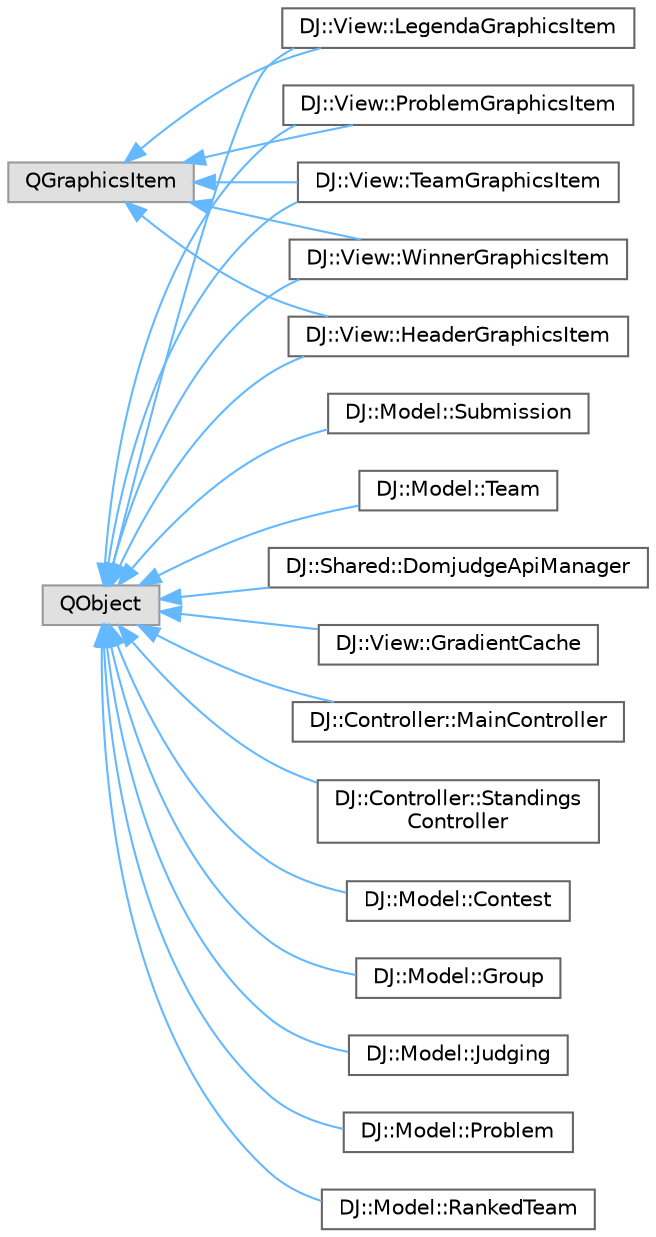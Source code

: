 digraph "Graphical Class Hierarchy"
{
 // LATEX_PDF_SIZE
  bgcolor="transparent";
  edge [fontname=Helvetica,fontsize=10,labelfontname=Helvetica,labelfontsize=10];
  node [fontname=Helvetica,fontsize=10,shape=box,height=0.2,width=0.4];
  rankdir="LR";
  Node0 [id="Node000000",label="QGraphicsItem",height=0.2,width=0.4,color="grey60", fillcolor="#E0E0E0", style="filled",tooltip=" "];
  Node0 -> Node1 [id="edge3_Node000000_Node000001",dir="back",color="steelblue1",style="solid",tooltip=" "];
  Node1 [id="Node000001",label="DJ::View::HeaderGraphicsItem",height=0.2,width=0.4,color="grey40", fillcolor="white", style="filled",URL="$class_d_j_1_1_view_1_1_header_graphics_item.html",tooltip="A header graphics item containing the header texts."];
  Node0 -> Node14 [id="edge4_Node000000_Node000014",dir="back",color="steelblue1",style="solid",tooltip=" "];
  Node14 [id="Node000014",label="DJ::View::LegendaGraphicsItem",height=0.2,width=0.4,color="grey40", fillcolor="white", style="filled",URL="$class_d_j_1_1_view_1_1_legenda_graphics_item.html",tooltip="The legenda graphics item."];
  Node0 -> Node15 [id="edge5_Node000000_Node000015",dir="back",color="steelblue1",style="solid",tooltip=" "];
  Node15 [id="Node000015",label="DJ::View::ProblemGraphicsItem",height=0.2,width=0.4,color="grey40", fillcolor="white", style="filled",URL="$class_d_j_1_1_view_1_1_problem_graphics_item.html",tooltip="A problem graphics item."];
  Node0 -> Node16 [id="edge6_Node000000_Node000016",dir="back",color="steelblue1",style="solid",tooltip=" "];
  Node16 [id="Node000016",label="DJ::View::TeamGraphicsItem",height=0.2,width=0.4,color="grey40", fillcolor="white", style="filled",URL="$class_d_j_1_1_view_1_1_team_graphics_item.html",tooltip="A team graphics item."];
  Node0 -> Node17 [id="edge7_Node000000_Node000017",dir="back",color="steelblue1",style="solid",tooltip=" "];
  Node17 [id="Node000017",label="DJ::View::WinnerGraphicsItem",height=0.2,width=0.4,color="grey40", fillcolor="white", style="filled",URL="$class_d_j_1_1_view_1_1_winner_graphics_item.html",tooltip="A winner graphics item."];
  Node2 [id="Node000002",label="QObject",height=0.2,width=0.4,color="grey60", fillcolor="#E0E0E0", style="filled",tooltip=" "];
  Node2 -> Node3 [id="edge8_Node000002_Node000003",dir="back",color="steelblue1",style="solid",tooltip=" "];
  Node3 [id="Node000003",label="DJ::Controller::MainController",height=0.2,width=0.4,color="grey40", fillcolor="white", style="filled",URL="$class_d_j_1_1_controller_1_1_main_controller.html",tooltip="Controls all the other controllers, the views and the model."];
  Node2 -> Node4 [id="edge9_Node000002_Node000004",dir="back",color="steelblue1",style="solid",tooltip=" "];
  Node4 [id="Node000004",label="DJ::Controller::Standings\lController",height=0.2,width=0.4,color="grey40", fillcolor="white", style="filled",URL="$class_d_j_1_1_controller_1_1_standings_controller.html",tooltip="The controller that computes the standings."];
  Node2 -> Node5 [id="edge10_Node000002_Node000005",dir="back",color="steelblue1",style="solid",tooltip=" "];
  Node5 [id="Node000005",label="DJ::Model::Contest",height=0.2,width=0.4,color="grey40", fillcolor="white", style="filled",URL="$class_d_j_1_1_model_1_1_contest.html",tooltip="A contest (from the API)."];
  Node2 -> Node6 [id="edge11_Node000002_Node000006",dir="back",color="steelblue1",style="solid",tooltip=" "];
  Node6 [id="Node000006",label="DJ::Model::Group",height=0.2,width=0.4,color="grey40", fillcolor="white", style="filled",URL="$class_d_j_1_1_model_1_1_group.html",tooltip="A group (from the API)."];
  Node2 -> Node7 [id="edge12_Node000002_Node000007",dir="back",color="steelblue1",style="solid",tooltip=" "];
  Node7 [id="Node000007",label="DJ::Model::Judging",height=0.2,width=0.4,color="grey40", fillcolor="white", style="filled",URL="$class_d_j_1_1_model_1_1_judging.html",tooltip=" "];
  Node2 -> Node8 [id="edge13_Node000002_Node000008",dir="back",color="steelblue1",style="solid",tooltip=" "];
  Node8 [id="Node000008",label="DJ::Model::Problem",height=0.2,width=0.4,color="grey40", fillcolor="white", style="filled",URL="$class_d_j_1_1_model_1_1_problem.html",tooltip="A problem (from the API)."];
  Node2 -> Node9 [id="edge14_Node000002_Node000009",dir="back",color="steelblue1",style="solid",tooltip=" "];
  Node9 [id="Node000009",label="DJ::Model::RankedTeam",height=0.2,width=0.4,color="grey40", fillcolor="white", style="filled",URL="$class_d_j_1_1_model_1_1_ranked_team.html",tooltip="A ranked team."];
  Node2 -> Node10 [id="edge15_Node000002_Node000010",dir="back",color="steelblue1",style="solid",tooltip=" "];
  Node10 [id="Node000010",label="DJ::Model::Submission",height=0.2,width=0.4,color="grey40", fillcolor="white", style="filled",URL="$class_d_j_1_1_model_1_1_submission.html",tooltip=" "];
  Node2 -> Node11 [id="edge16_Node000002_Node000011",dir="back",color="steelblue1",style="solid",tooltip=" "];
  Node11 [id="Node000011",label="DJ::Model::Team",height=0.2,width=0.4,color="grey40", fillcolor="white", style="filled",URL="$class_d_j_1_1_model_1_1_team.html",tooltip="A team (from the API)."];
  Node2 -> Node12 [id="edge17_Node000002_Node000012",dir="back",color="steelblue1",style="solid",tooltip=" "];
  Node12 [id="Node000012",label="DJ::Shared::DomjudgeApiManager",height=0.2,width=0.4,color="grey40", fillcolor="white", style="filled",URL="$class_d_j_1_1_shared_1_1_domjudge_api_manager.html",tooltip=" "];
  Node2 -> Node13 [id="edge18_Node000002_Node000013",dir="back",color="steelblue1",style="solid",tooltip=" "];
  Node13 [id="Node000013",label="DJ::View::GradientCache",height=0.2,width=0.4,color="grey40", fillcolor="white", style="filled",URL="$class_d_j_1_1_view_1_1_gradient_cache.html",tooltip="A class to cache gradients."];
  Node2 -> Node1 [id="edge19_Node000002_Node000001",dir="back",color="steelblue1",style="solid",tooltip=" "];
  Node2 -> Node14 [id="edge20_Node000002_Node000014",dir="back",color="steelblue1",style="solid",tooltip=" "];
  Node2 -> Node15 [id="edge21_Node000002_Node000015",dir="back",color="steelblue1",style="solid",tooltip=" "];
  Node2 -> Node16 [id="edge22_Node000002_Node000016",dir="back",color="steelblue1",style="solid",tooltip=" "];
  Node2 -> Node17 [id="edge23_Node000002_Node000017",dir="back",color="steelblue1",style="solid",tooltip=" "];
}
